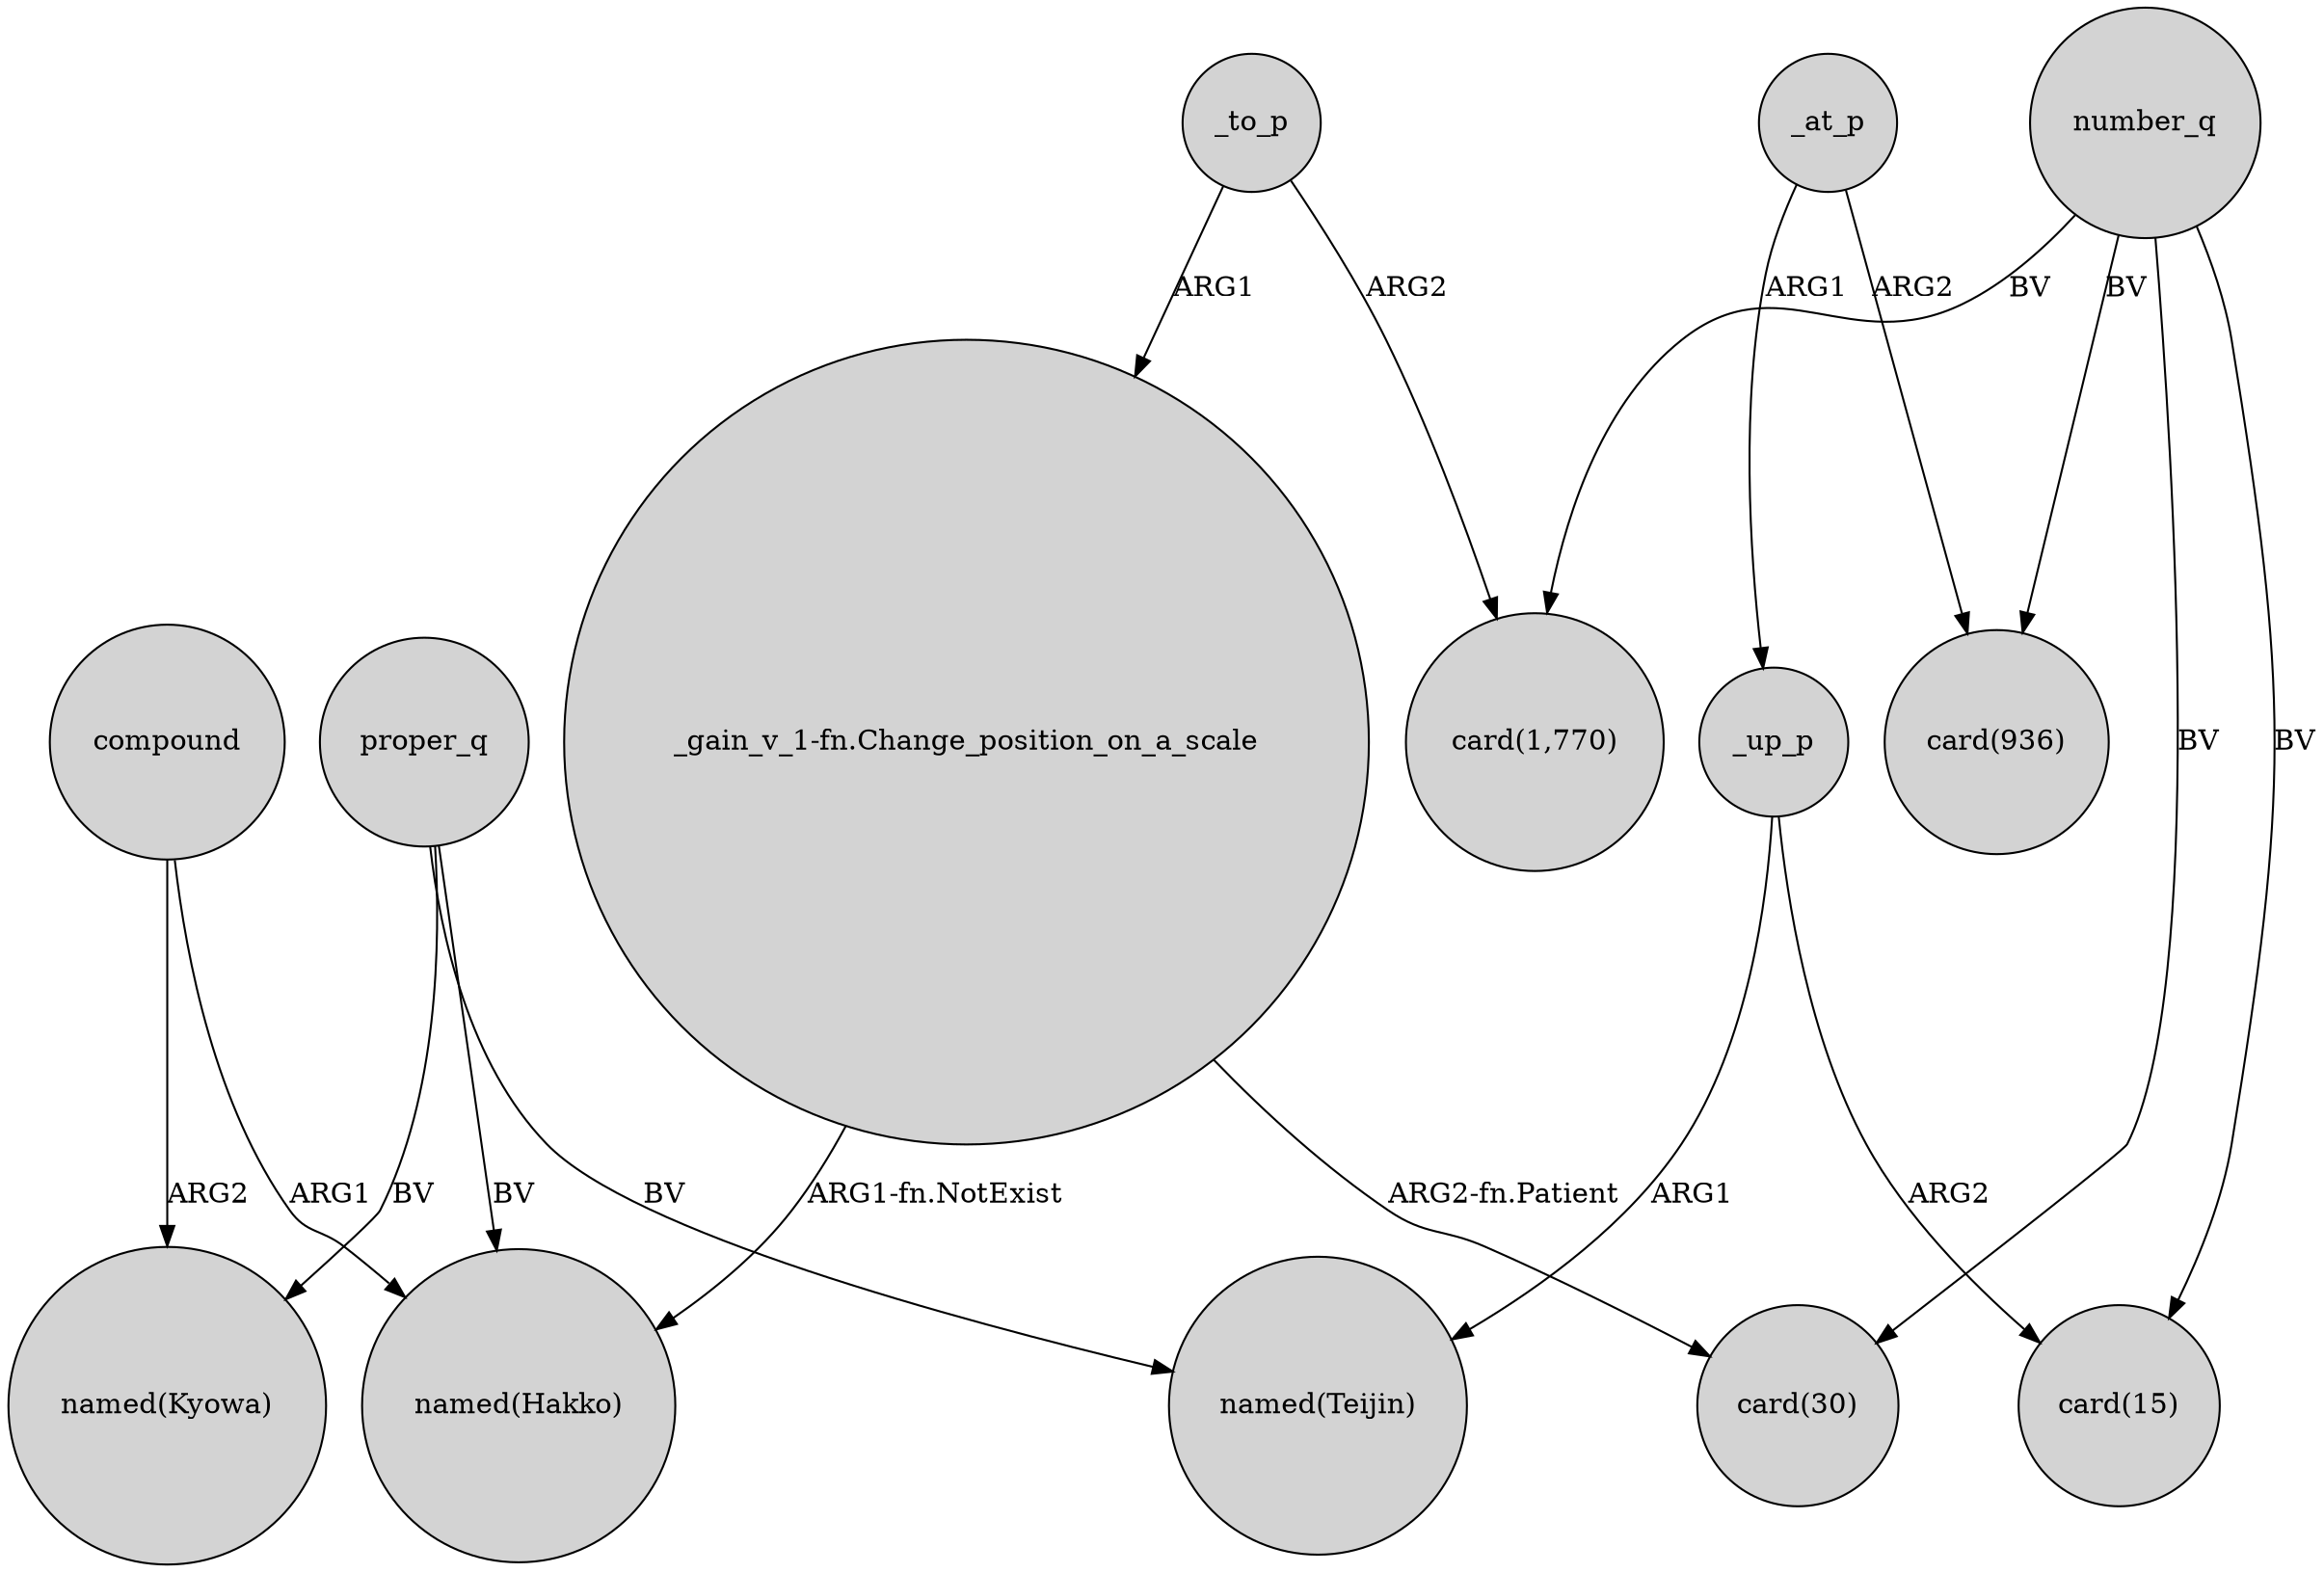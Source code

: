 digraph {
	node [shape=circle style=filled]
	proper_q -> "named(Kyowa)" [label=BV]
	_to_p -> "_gain_v_1-fn.Change_position_on_a_scale" [label=ARG1]
	number_q -> "card(15)" [label=BV]
	_to_p -> "card(1,770)" [label=ARG2]
	compound -> "named(Kyowa)" [label=ARG2]
	proper_q -> "named(Teijin)" [label=BV]
	"_gain_v_1-fn.Change_position_on_a_scale" -> "card(30)" [label="ARG2-fn.Patient"]
	_up_p -> "named(Teijin)" [label=ARG1]
	_up_p -> "card(15)" [label=ARG2]
	_at_p -> _up_p [label=ARG1]
	_at_p -> "card(936)" [label=ARG2]
	number_q -> "card(936)" [label=BV]
	number_q -> "card(30)" [label=BV]
	number_q -> "card(1,770)" [label=BV]
	compound -> "named(Hakko)" [label=ARG1]
	"_gain_v_1-fn.Change_position_on_a_scale" -> "named(Hakko)" [label="ARG1-fn.NotExist"]
	proper_q -> "named(Hakko)" [label=BV]
}
